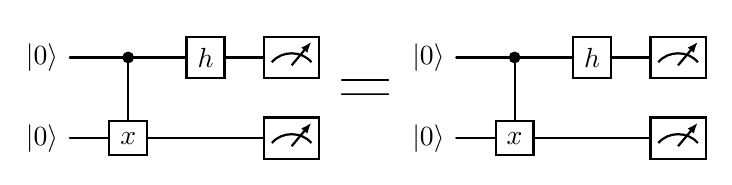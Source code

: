 \documentclass[border=6pt]{standalone}
\usepackage[utf8]{inputenc}
\usepackage[T1]{fontenc}
\usepackage{tikz}
\usetikzlibrary{quantikz2}
\begin{document}\begin{quantikz}
	\lstick{\ket{0}}	&	\ctrl{1}	&	\gate{h}	&	\meter{}\\
	\lstick{\ket{0}}	&	\gate{x}	&	\qw	&	\meter{}
\end{quantikz}
{\Huge{\textbf{=}}}
\begin{quantikz}
	\lstick{\ket{0}}	&	\ctrl{1}	&	\gate{h}	&	\meter{}\\
	\lstick{\ket{0}}	&	\gate{x}	&	\qw	&	\meter{}
\end{quantikz}
\end{document}
